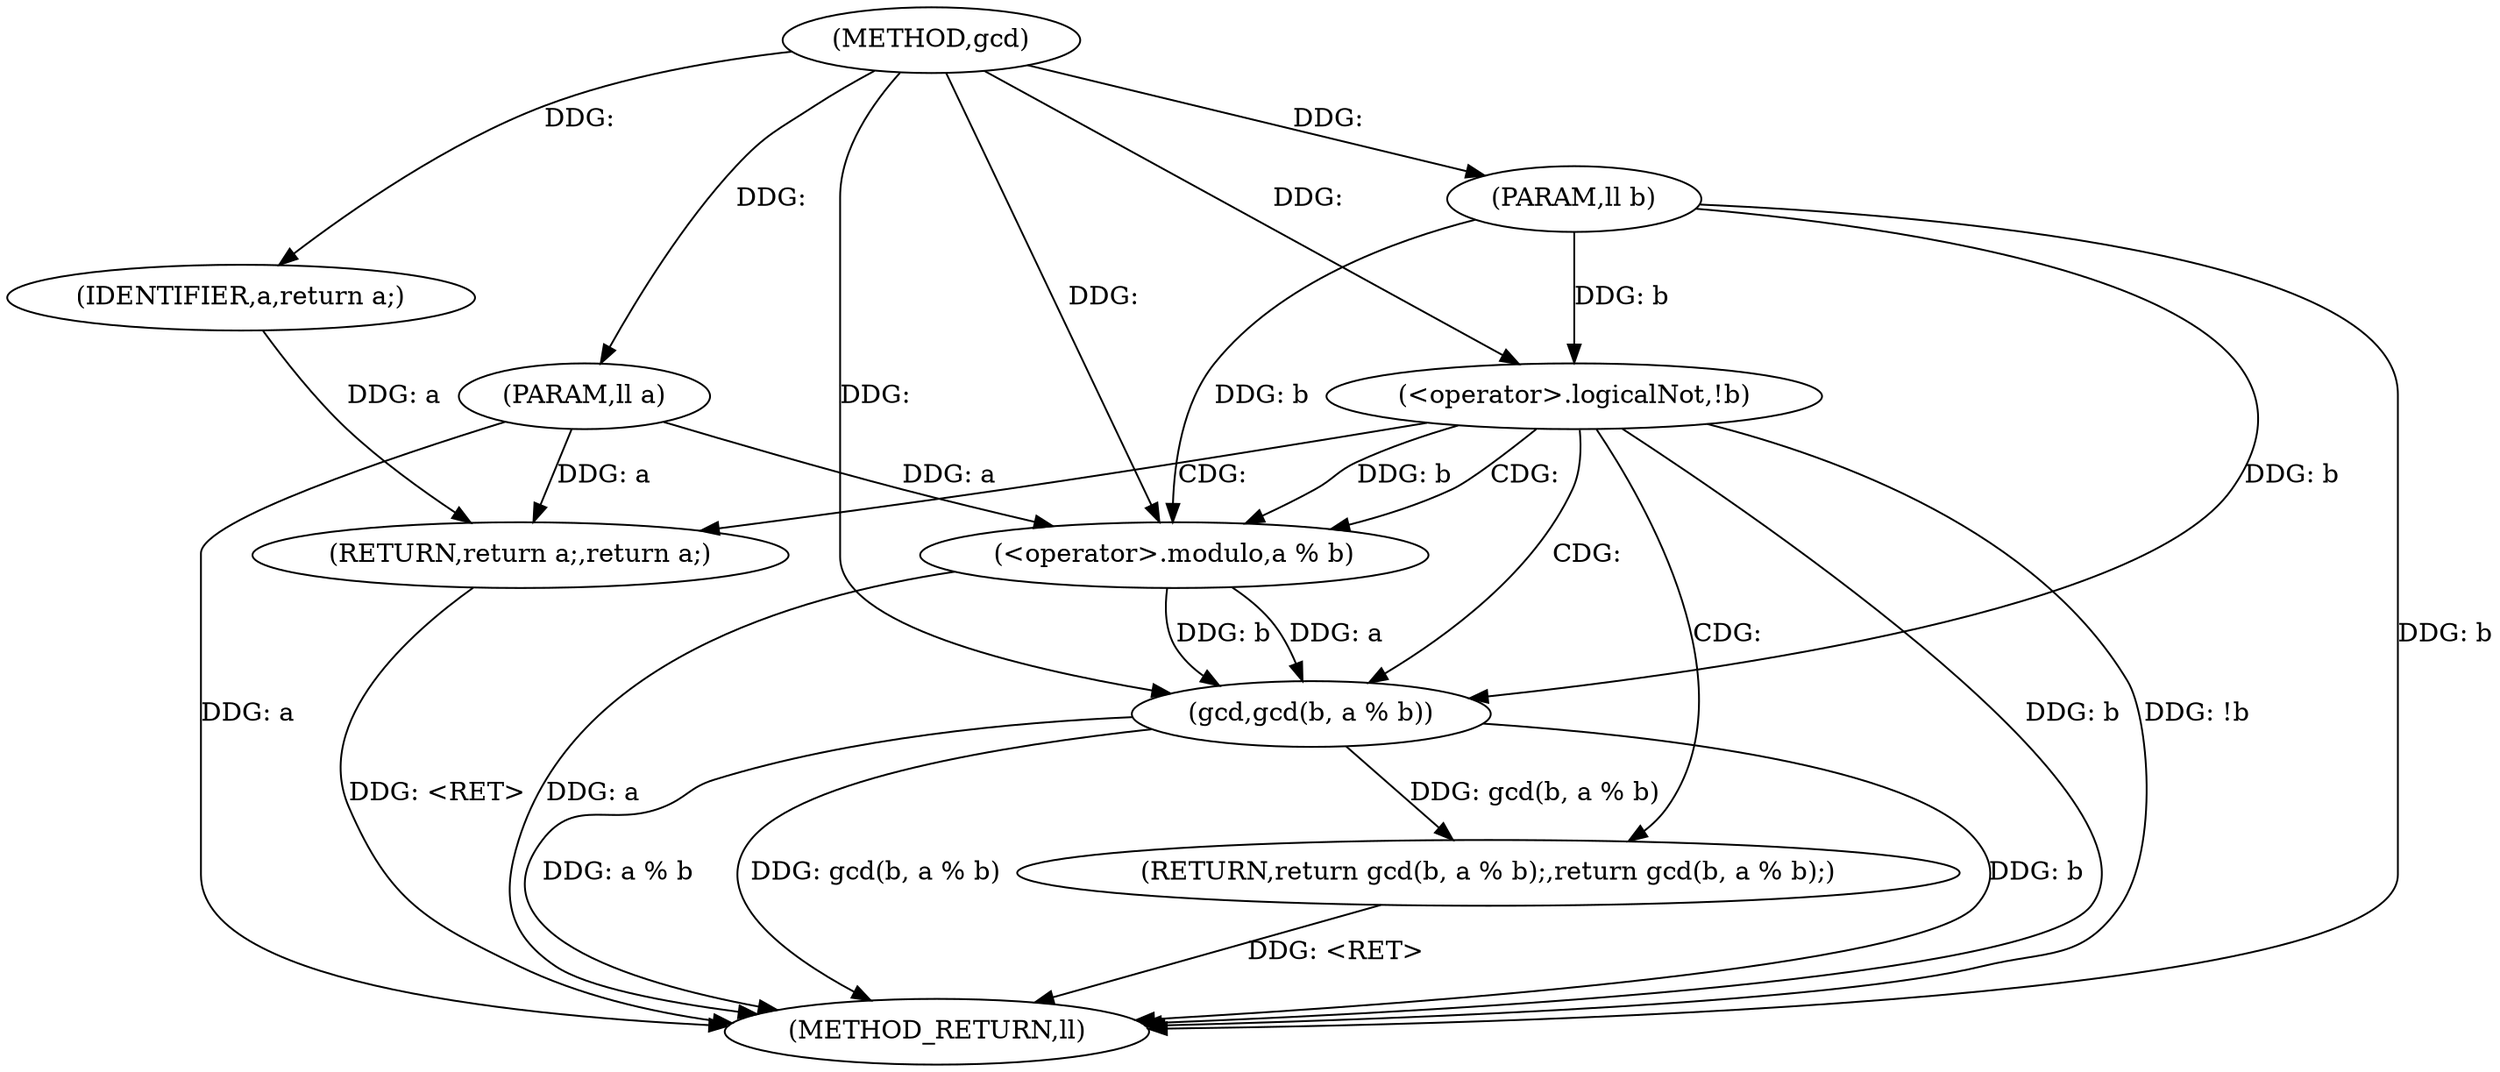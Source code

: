 digraph "gcd" {  
"1000665" [label = "(METHOD,gcd)" ]
"1000680" [label = "(METHOD_RETURN,ll)" ]
"1000666" [label = "(PARAM,ll a)" ]
"1000667" [label = "(PARAM,ll b)" ]
"1000674" [label = "(RETURN,return gcd(b, a % b);,return gcd(b, a % b);)" ]
"1000670" [label = "(<operator>.logicalNot,!b)" ]
"1000672" [label = "(RETURN,return a;,return a;)" ]
"1000675" [label = "(gcd,gcd(b, a % b))" ]
"1000673" [label = "(IDENTIFIER,a,return a;)" ]
"1000677" [label = "(<operator>.modulo,a % b)" ]
  "1000674" -> "1000680"  [ label = "DDG: <RET>"] 
  "1000672" -> "1000680"  [ label = "DDG: <RET>"] 
  "1000666" -> "1000680"  [ label = "DDG: a"] 
  "1000667" -> "1000680"  [ label = "DDG: b"] 
  "1000670" -> "1000680"  [ label = "DDG: b"] 
  "1000670" -> "1000680"  [ label = "DDG: !b"] 
  "1000675" -> "1000680"  [ label = "DDG: b"] 
  "1000677" -> "1000680"  [ label = "DDG: a"] 
  "1000675" -> "1000680"  [ label = "DDG: a % b"] 
  "1000675" -> "1000680"  [ label = "DDG: gcd(b, a % b)"] 
  "1000665" -> "1000666"  [ label = "DDG: "] 
  "1000665" -> "1000667"  [ label = "DDG: "] 
  "1000675" -> "1000674"  [ label = "DDG: gcd(b, a % b)"] 
  "1000673" -> "1000672"  [ label = "DDG: a"] 
  "1000666" -> "1000672"  [ label = "DDG: a"] 
  "1000667" -> "1000670"  [ label = "DDG: b"] 
  "1000665" -> "1000670"  [ label = "DDG: "] 
  "1000665" -> "1000673"  [ label = "DDG: "] 
  "1000677" -> "1000675"  [ label = "DDG: b"] 
  "1000667" -> "1000675"  [ label = "DDG: b"] 
  "1000665" -> "1000675"  [ label = "DDG: "] 
  "1000677" -> "1000675"  [ label = "DDG: a"] 
  "1000666" -> "1000677"  [ label = "DDG: a"] 
  "1000665" -> "1000677"  [ label = "DDG: "] 
  "1000670" -> "1000677"  [ label = "DDG: b"] 
  "1000667" -> "1000677"  [ label = "DDG: b"] 
  "1000670" -> "1000677"  [ label = "CDG: "] 
  "1000670" -> "1000672"  [ label = "CDG: "] 
  "1000670" -> "1000674"  [ label = "CDG: "] 
  "1000670" -> "1000675"  [ label = "CDG: "] 
}
